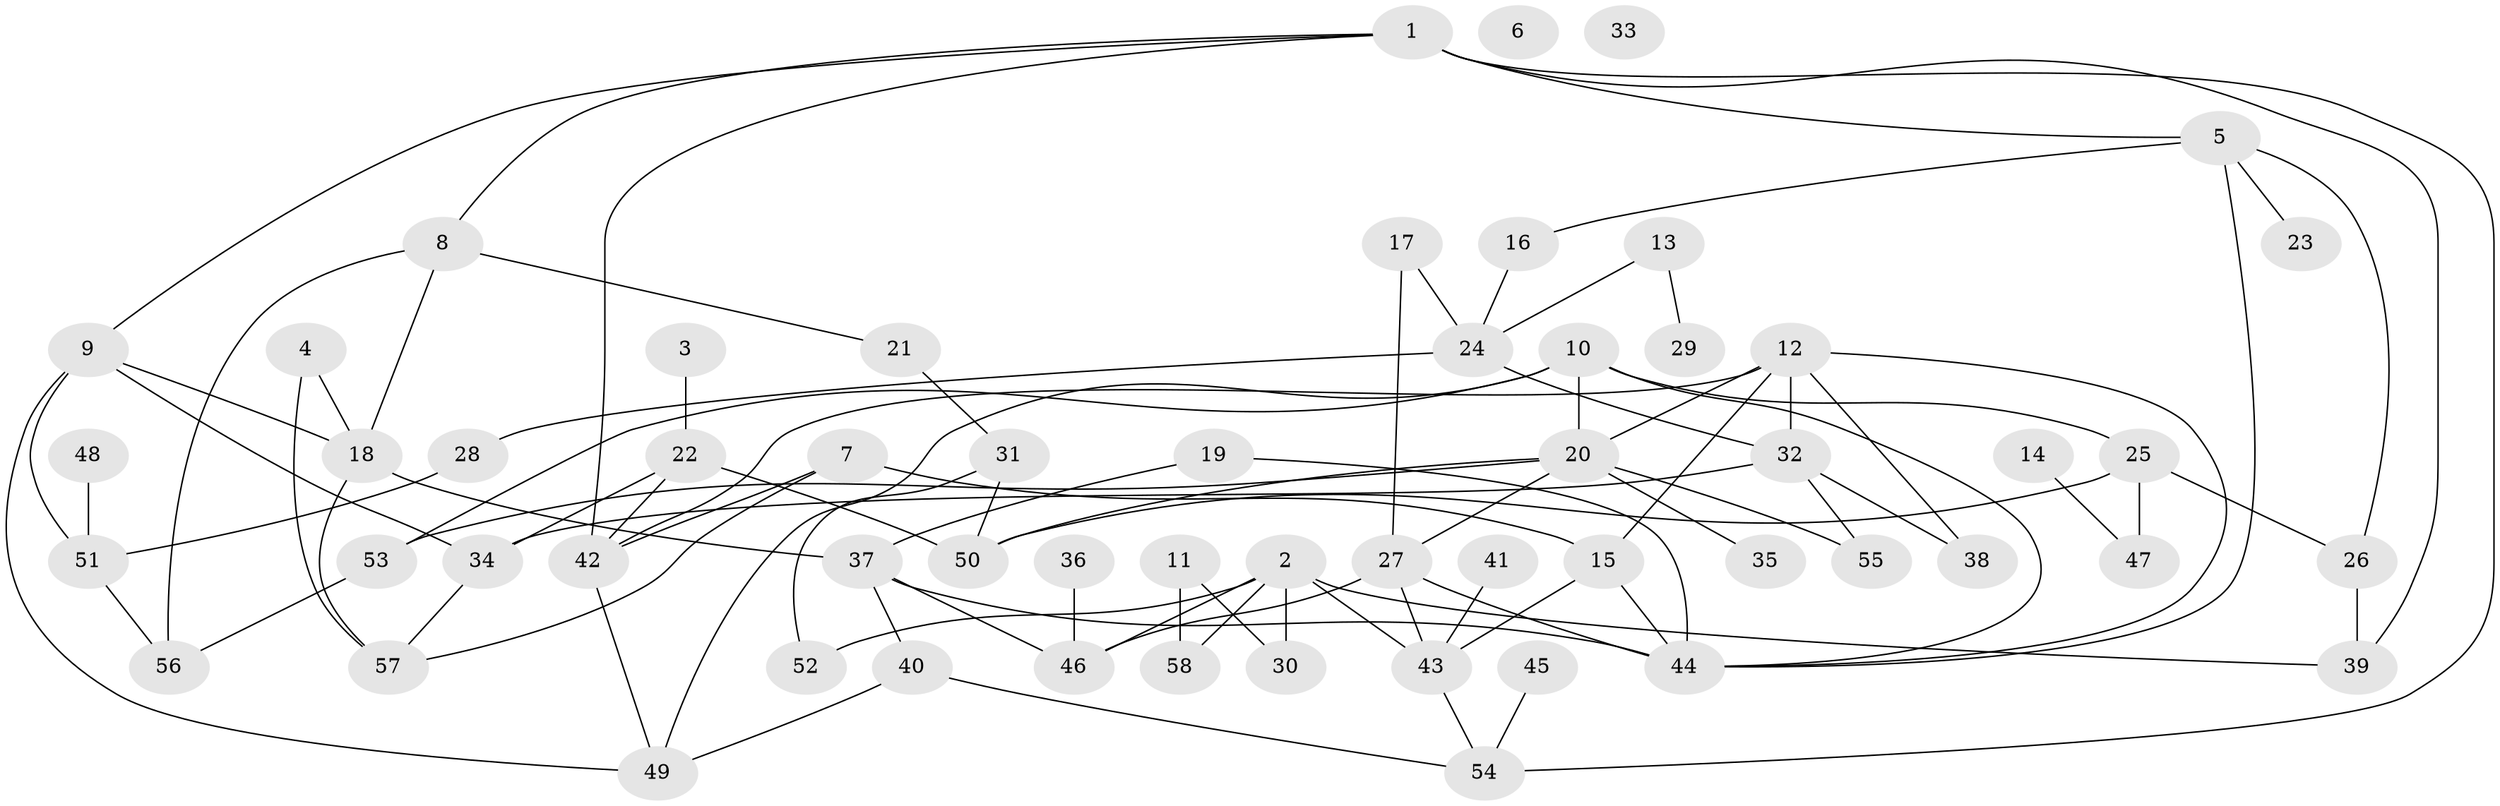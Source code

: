 // Generated by graph-tools (version 1.1) at 2025/33/03/09/25 02:33:56]
// undirected, 58 vertices, 92 edges
graph export_dot {
graph [start="1"]
  node [color=gray90,style=filled];
  1;
  2;
  3;
  4;
  5;
  6;
  7;
  8;
  9;
  10;
  11;
  12;
  13;
  14;
  15;
  16;
  17;
  18;
  19;
  20;
  21;
  22;
  23;
  24;
  25;
  26;
  27;
  28;
  29;
  30;
  31;
  32;
  33;
  34;
  35;
  36;
  37;
  38;
  39;
  40;
  41;
  42;
  43;
  44;
  45;
  46;
  47;
  48;
  49;
  50;
  51;
  52;
  53;
  54;
  55;
  56;
  57;
  58;
  1 -- 5;
  1 -- 8;
  1 -- 9;
  1 -- 39;
  1 -- 42;
  1 -- 54;
  2 -- 30;
  2 -- 39;
  2 -- 43;
  2 -- 46;
  2 -- 52;
  2 -- 58;
  3 -- 22;
  4 -- 18;
  4 -- 57;
  5 -- 16;
  5 -- 23;
  5 -- 26;
  5 -- 44;
  7 -- 15;
  7 -- 42;
  7 -- 57;
  8 -- 18;
  8 -- 21;
  8 -- 56;
  9 -- 18;
  9 -- 34;
  9 -- 49;
  9 -- 51;
  10 -- 20;
  10 -- 25;
  10 -- 44;
  10 -- 49;
  10 -- 53;
  11 -- 30;
  11 -- 58;
  12 -- 15;
  12 -- 20;
  12 -- 32;
  12 -- 38;
  12 -- 42;
  12 -- 44;
  13 -- 24;
  13 -- 29;
  14 -- 47;
  15 -- 43;
  15 -- 44;
  16 -- 24;
  17 -- 24;
  17 -- 27;
  18 -- 37;
  18 -- 57;
  19 -- 37;
  19 -- 44;
  20 -- 27;
  20 -- 35;
  20 -- 50;
  20 -- 53;
  20 -- 55;
  21 -- 31;
  22 -- 34;
  22 -- 42;
  22 -- 50;
  24 -- 28;
  24 -- 32;
  25 -- 26;
  25 -- 47;
  25 -- 50;
  26 -- 39;
  27 -- 43;
  27 -- 44;
  27 -- 46;
  28 -- 51;
  31 -- 50;
  31 -- 52;
  32 -- 34;
  32 -- 38;
  32 -- 55;
  34 -- 57;
  36 -- 46;
  37 -- 40;
  37 -- 44;
  37 -- 46;
  40 -- 49;
  40 -- 54;
  41 -- 43;
  42 -- 49;
  43 -- 54;
  45 -- 54;
  48 -- 51;
  51 -- 56;
  53 -- 56;
}
